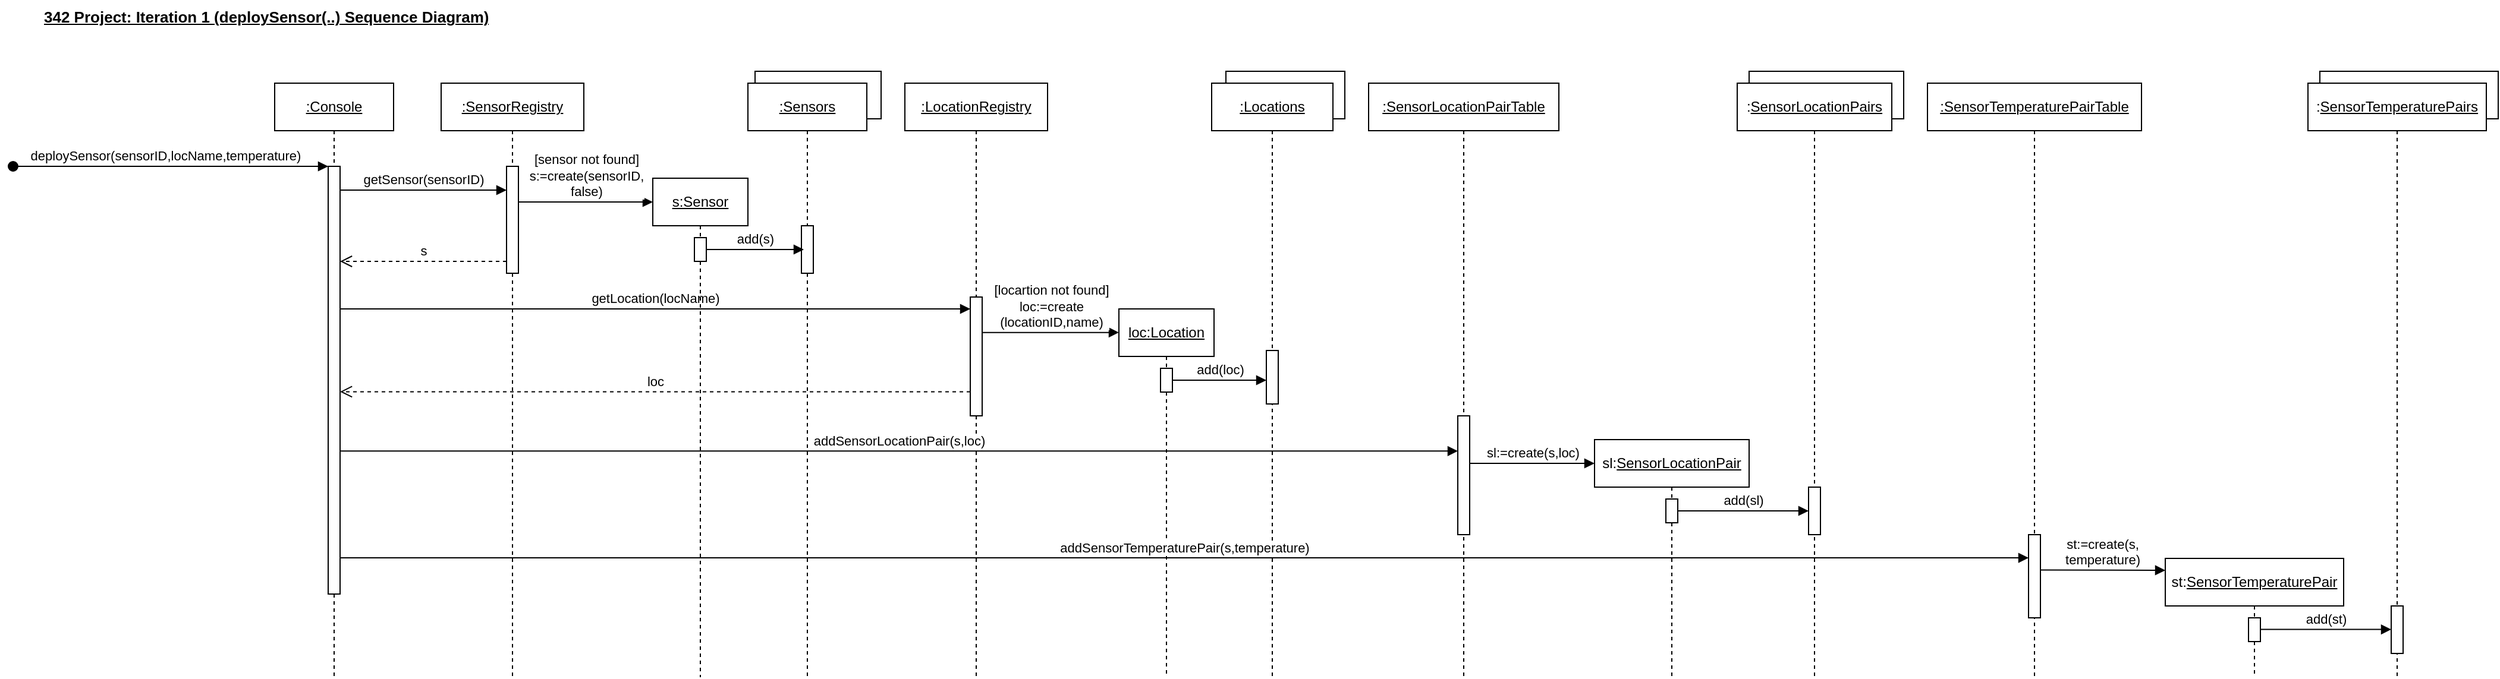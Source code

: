 <mxfile version="22.1.3" type="device">
  <diagram name="Page-1" id="cvkqyBP95A0krMY0RARE">
    <mxGraphModel dx="1576" dy="555" grid="1" gridSize="10" guides="1" tooltips="1" connect="1" arrows="1" fold="1" page="1" pageScale="1" pageWidth="4681" pageHeight="3300" math="0" shadow="0">
      <root>
        <mxCell id="0" />
        <mxCell id="1" parent="0" />
        <mxCell id="Tf-BHYjHI9F7qIFl5iAr-55" value="Object" style="html=1;whiteSpace=wrap;" vertex="1" parent="1">
          <mxGeometry x="1960" y="70" width="150" height="40" as="geometry" />
        </mxCell>
        <mxCell id="Tf-BHYjHI9F7qIFl5iAr-52" value="Object" style="html=1;whiteSpace=wrap;" vertex="1" parent="1">
          <mxGeometry x="1480" y="70" width="130" height="40" as="geometry" />
        </mxCell>
        <mxCell id="Tf-BHYjHI9F7qIFl5iAr-42" value="Object" style="html=1;whiteSpace=wrap;" vertex="1" parent="1">
          <mxGeometry x="1040" y="70" width="100" height="40" as="geometry" />
        </mxCell>
        <mxCell id="Tf-BHYjHI9F7qIFl5iAr-32" value="Object" style="html=1;whiteSpace=wrap;" vertex="1" parent="1">
          <mxGeometry x="644" y="70" width="106" height="40" as="geometry" />
        </mxCell>
        <mxCell id="Tf-BHYjHI9F7qIFl5iAr-1" value="&lt;u style=&quot;font-size: 13px;&quot;&gt;&lt;b style=&quot;font-size: 13px;&quot;&gt;342 Project: Iteration 1 (deploySensor(..) Sequence Diagram)&lt;/b&gt;&lt;/u&gt;" style="text;strokeColor=none;fillColor=none;align=left;verticalAlign=top;spacingLeft=4;spacingRight=4;overflow=hidden;rotatable=0;points=[[0,0.5],[1,0.5]];portConstraint=eastwest;whiteSpace=wrap;html=1;fontSize=13;" vertex="1" parent="1">
          <mxGeometry x="40" y="10" width="450" height="26" as="geometry" />
        </mxCell>
        <mxCell id="Tf-BHYjHI9F7qIFl5iAr-2" value="&lt;u&gt;:Console&lt;/u&gt;" style="shape=umlLifeline;perimeter=lifelinePerimeter;whiteSpace=wrap;html=1;container=0;dropTarget=0;collapsible=0;recursiveResize=0;outlineConnect=0;portConstraint=eastwest;newEdgeStyle={&quot;edgeStyle&quot;:&quot;elbowEdgeStyle&quot;,&quot;elbow&quot;:&quot;vertical&quot;,&quot;curved&quot;:0,&quot;rounded&quot;:0};" vertex="1" parent="1">
          <mxGeometry x="240" y="80" width="100" height="500" as="geometry" />
        </mxCell>
        <mxCell id="Tf-BHYjHI9F7qIFl5iAr-3" value="" style="html=1;points=[];perimeter=orthogonalPerimeter;outlineConnect=0;targetShapes=umlLifeline;portConstraint=eastwest;newEdgeStyle={&quot;edgeStyle&quot;:&quot;elbowEdgeStyle&quot;,&quot;elbow&quot;:&quot;vertical&quot;,&quot;curved&quot;:0,&quot;rounded&quot;:0};" vertex="1" parent="Tf-BHYjHI9F7qIFl5iAr-2">
          <mxGeometry x="45" y="70" width="10" height="360" as="geometry" />
        </mxCell>
        <mxCell id="Tf-BHYjHI9F7qIFl5iAr-4" value="deploySensor(sensorID,locName,temperature)" style="html=1;verticalAlign=bottom;startArrow=oval;endArrow=block;startSize=8;edgeStyle=elbowEdgeStyle;elbow=vertical;curved=0;rounded=0;" edge="1" parent="Tf-BHYjHI9F7qIFl5iAr-2" target="Tf-BHYjHI9F7qIFl5iAr-3">
          <mxGeometry x="-0.035" relative="1" as="geometry">
            <mxPoint x="-220" y="70" as="sourcePoint" />
            <Array as="points">
              <mxPoint x="-100" y="70" />
            </Array>
            <mxPoint as="offset" />
          </mxGeometry>
        </mxCell>
        <mxCell id="Tf-BHYjHI9F7qIFl5iAr-5" value="&lt;u&gt;:SensorRegistry&lt;/u&gt;" style="shape=umlLifeline;perimeter=lifelinePerimeter;whiteSpace=wrap;html=1;container=0;dropTarget=0;collapsible=0;recursiveResize=0;outlineConnect=0;portConstraint=eastwest;newEdgeStyle={&quot;edgeStyle&quot;:&quot;elbowEdgeStyle&quot;,&quot;elbow&quot;:&quot;vertical&quot;,&quot;curved&quot;:0,&quot;rounded&quot;:0};" vertex="1" parent="1">
          <mxGeometry x="380" y="80" width="120" height="500" as="geometry" />
        </mxCell>
        <mxCell id="Tf-BHYjHI9F7qIFl5iAr-6" value="" style="html=1;points=[];perimeter=orthogonalPerimeter;outlineConnect=0;targetShapes=umlLifeline;portConstraint=eastwest;newEdgeStyle={&quot;edgeStyle&quot;:&quot;elbowEdgeStyle&quot;,&quot;elbow&quot;:&quot;vertical&quot;,&quot;curved&quot;:0,&quot;rounded&quot;:0};" vertex="1" parent="Tf-BHYjHI9F7qIFl5iAr-5">
          <mxGeometry x="55" y="70" width="10" height="90" as="geometry" />
        </mxCell>
        <mxCell id="Tf-BHYjHI9F7qIFl5iAr-7" value="&lt;u&gt;:LocationRegistry&lt;/u&gt;" style="shape=umlLifeline;perimeter=lifelinePerimeter;whiteSpace=wrap;html=1;container=0;dropTarget=0;collapsible=0;recursiveResize=0;outlineConnect=0;portConstraint=eastwest;newEdgeStyle={&quot;edgeStyle&quot;:&quot;elbowEdgeStyle&quot;,&quot;elbow&quot;:&quot;vertical&quot;,&quot;curved&quot;:0,&quot;rounded&quot;:0};" vertex="1" parent="1">
          <mxGeometry x="770" y="80" width="120" height="500" as="geometry" />
        </mxCell>
        <mxCell id="Tf-BHYjHI9F7qIFl5iAr-8" value="" style="html=1;points=[];perimeter=orthogonalPerimeter;outlineConnect=0;targetShapes=umlLifeline;portConstraint=eastwest;newEdgeStyle={&quot;edgeStyle&quot;:&quot;elbowEdgeStyle&quot;,&quot;elbow&quot;:&quot;vertical&quot;,&quot;curved&quot;:0,&quot;rounded&quot;:0};" vertex="1" parent="Tf-BHYjHI9F7qIFl5iAr-7">
          <mxGeometry x="55" y="180" width="10" height="100" as="geometry" />
        </mxCell>
        <mxCell id="Tf-BHYjHI9F7qIFl5iAr-9" value="&lt;u style=&quot;border-color: var(--border-color);&quot;&gt;:SensorLocationPairTable&lt;/u&gt;" style="shape=umlLifeline;perimeter=lifelinePerimeter;whiteSpace=wrap;html=1;container=0;dropTarget=0;collapsible=0;recursiveResize=0;outlineConnect=0;portConstraint=eastwest;newEdgeStyle={&quot;edgeStyle&quot;:&quot;elbowEdgeStyle&quot;,&quot;elbow&quot;:&quot;vertical&quot;,&quot;curved&quot;:0,&quot;rounded&quot;:0};" vertex="1" parent="1">
          <mxGeometry x="1160" y="80" width="160" height="500" as="geometry" />
        </mxCell>
        <mxCell id="Tf-BHYjHI9F7qIFl5iAr-10" value="" style="html=1;points=[];perimeter=orthogonalPerimeter;outlineConnect=0;targetShapes=umlLifeline;portConstraint=eastwest;newEdgeStyle={&quot;edgeStyle&quot;:&quot;elbowEdgeStyle&quot;,&quot;elbow&quot;:&quot;vertical&quot;,&quot;curved&quot;:0,&quot;rounded&quot;:0};" vertex="1" parent="Tf-BHYjHI9F7qIFl5iAr-9">
          <mxGeometry x="75" y="280" width="10" height="100" as="geometry" />
        </mxCell>
        <mxCell id="Tf-BHYjHI9F7qIFl5iAr-11" value="addSensorLocationPair(s,loc)" style="html=1;verticalAlign=bottom;endArrow=block;curved=0;rounded=0;" edge="1" parent="1" target="Tf-BHYjHI9F7qIFl5iAr-10">
          <mxGeometry width="80" relative="1" as="geometry">
            <mxPoint x="295" y="389.66" as="sourcePoint" />
            <mxPoint x="1015" y="389.66" as="targetPoint" />
          </mxGeometry>
        </mxCell>
        <mxCell id="Tf-BHYjHI9F7qIFl5iAr-19" value="getSensor(sensorID)" style="html=1;verticalAlign=bottom;endArrow=block;curved=0;rounded=0;" edge="1" parent="1">
          <mxGeometry width="80" relative="1" as="geometry">
            <mxPoint x="295" y="170" as="sourcePoint" />
            <mxPoint x="435" y="170" as="targetPoint" />
          </mxGeometry>
        </mxCell>
        <mxCell id="Tf-BHYjHI9F7qIFl5iAr-20" value="s" style="html=1;verticalAlign=bottom;endArrow=open;dashed=1;endSize=8;curved=0;rounded=0;" edge="1" parent="1">
          <mxGeometry relative="1" as="geometry">
            <mxPoint x="435" y="230" as="sourcePoint" />
            <mxPoint x="295" y="230" as="targetPoint" />
          </mxGeometry>
        </mxCell>
        <mxCell id="Tf-BHYjHI9F7qIFl5iAr-21" value="getLocation(locName)" style="html=1;verticalAlign=bottom;endArrow=block;curved=0;rounded=0;" edge="1" parent="1" target="Tf-BHYjHI9F7qIFl5iAr-8">
          <mxGeometry width="80" relative="1" as="geometry">
            <mxPoint x="295.0" y="270" as="sourcePoint" />
            <mxPoint x="820" y="270" as="targetPoint" />
          </mxGeometry>
        </mxCell>
        <mxCell id="Tf-BHYjHI9F7qIFl5iAr-22" value="loc" style="html=1;verticalAlign=bottom;endArrow=open;dashed=1;endSize=8;curved=0;rounded=0;" edge="1" parent="1" source="Tf-BHYjHI9F7qIFl5iAr-8">
          <mxGeometry relative="1" as="geometry">
            <mxPoint x="810" y="340" as="sourcePoint" />
            <mxPoint x="295" y="339.71" as="targetPoint" />
          </mxGeometry>
        </mxCell>
        <mxCell id="Tf-BHYjHI9F7qIFl5iAr-24" value="sl:&lt;u style=&quot;border-color: var(--border-color);&quot;&gt;SensorLocationPair&lt;/u&gt;" style="shape=umlLifeline;perimeter=lifelinePerimeter;whiteSpace=wrap;html=1;container=1;dropTarget=0;collapsible=0;recursiveResize=0;outlineConnect=0;portConstraint=eastwest;newEdgeStyle={&quot;curved&quot;:0,&quot;rounded&quot;:0};" vertex="1" parent="1">
          <mxGeometry x="1350" y="380" width="130" height="200" as="geometry" />
        </mxCell>
        <mxCell id="Tf-BHYjHI9F7qIFl5iAr-48" value="" style="html=1;points=[];perimeter=orthogonalPerimeter;outlineConnect=0;targetShapes=umlLifeline;portConstraint=eastwest;newEdgeStyle={&quot;edgeStyle&quot;:&quot;elbowEdgeStyle&quot;,&quot;elbow&quot;:&quot;vertical&quot;,&quot;curved&quot;:0,&quot;rounded&quot;:0};" vertex="1" parent="Tf-BHYjHI9F7qIFl5iAr-24">
          <mxGeometry x="60" y="50" width="10" height="20" as="geometry" />
        </mxCell>
        <mxCell id="Tf-BHYjHI9F7qIFl5iAr-25" value="st:&lt;u style=&quot;border-color: var(--border-color);&quot;&gt;SensorTemperaturePair&lt;/u&gt;" style="shape=umlLifeline;perimeter=lifelinePerimeter;whiteSpace=wrap;html=1;container=1;dropTarget=0;collapsible=0;recursiveResize=0;outlineConnect=0;portConstraint=eastwest;newEdgeStyle={&quot;curved&quot;:0,&quot;rounded&quot;:0};" vertex="1" parent="1">
          <mxGeometry x="1830" y="480" width="150" height="100" as="geometry" />
        </mxCell>
        <mxCell id="Tf-BHYjHI9F7qIFl5iAr-57" value="" style="html=1;points=[];perimeter=orthogonalPerimeter;outlineConnect=0;targetShapes=umlLifeline;portConstraint=eastwest;newEdgeStyle={&quot;edgeStyle&quot;:&quot;elbowEdgeStyle&quot;,&quot;elbow&quot;:&quot;vertical&quot;,&quot;curved&quot;:0,&quot;rounded&quot;:0};" vertex="1" parent="Tf-BHYjHI9F7qIFl5iAr-25">
          <mxGeometry x="70" y="50" width="10" height="20" as="geometry" />
        </mxCell>
        <mxCell id="Tf-BHYjHI9F7qIFl5iAr-30" value="&lt;u&gt;:Sensors&lt;/u&gt;" style="shape=umlLifeline;perimeter=lifelinePerimeter;whiteSpace=wrap;html=1;container=0;dropTarget=0;collapsible=0;recursiveResize=0;outlineConnect=0;portConstraint=eastwest;newEdgeStyle={&quot;edgeStyle&quot;:&quot;elbowEdgeStyle&quot;,&quot;elbow&quot;:&quot;vertical&quot;,&quot;curved&quot;:0,&quot;rounded&quot;:0};" vertex="1" parent="1">
          <mxGeometry x="638" y="80" width="100" height="500" as="geometry" />
        </mxCell>
        <mxCell id="Tf-BHYjHI9F7qIFl5iAr-31" value="" style="html=1;points=[];perimeter=orthogonalPerimeter;outlineConnect=0;targetShapes=umlLifeline;portConstraint=eastwest;newEdgeStyle={&quot;edgeStyle&quot;:&quot;elbowEdgeStyle&quot;,&quot;elbow&quot;:&quot;vertical&quot;,&quot;curved&quot;:0,&quot;rounded&quot;:0};" vertex="1" parent="Tf-BHYjHI9F7qIFl5iAr-30">
          <mxGeometry x="45" y="120" width="10" height="40" as="geometry" />
        </mxCell>
        <mxCell id="Tf-BHYjHI9F7qIFl5iAr-33" value="&lt;u&gt;s:Sensor&lt;/u&gt;" style="shape=umlLifeline;perimeter=lifelinePerimeter;whiteSpace=wrap;html=1;container=0;dropTarget=0;collapsible=0;recursiveResize=0;outlineConnect=0;portConstraint=eastwest;newEdgeStyle={&quot;edgeStyle&quot;:&quot;elbowEdgeStyle&quot;,&quot;elbow&quot;:&quot;vertical&quot;,&quot;curved&quot;:0,&quot;rounded&quot;:0};" vertex="1" parent="1">
          <mxGeometry x="558" y="160" width="80" height="420" as="geometry" />
        </mxCell>
        <mxCell id="Tf-BHYjHI9F7qIFl5iAr-34" value="" style="html=1;points=[];perimeter=orthogonalPerimeter;outlineConnect=0;targetShapes=umlLifeline;portConstraint=eastwest;newEdgeStyle={&quot;edgeStyle&quot;:&quot;elbowEdgeStyle&quot;,&quot;elbow&quot;:&quot;vertical&quot;,&quot;curved&quot;:0,&quot;rounded&quot;:0};" vertex="1" parent="Tf-BHYjHI9F7qIFl5iAr-33">
          <mxGeometry x="35" y="50" width="10" height="20" as="geometry" />
        </mxCell>
        <mxCell id="Tf-BHYjHI9F7qIFl5iAr-35" value="[sensor not found]&lt;br&gt;s:=create(sensorID,&lt;br&gt;false)" style="html=1;verticalAlign=bottom;endArrow=block;curved=0;rounded=0;" edge="1" parent="1">
          <mxGeometry width="80" relative="1" as="geometry">
            <mxPoint x="445" y="180" as="sourcePoint" />
            <mxPoint x="558" y="180" as="targetPoint" />
          </mxGeometry>
        </mxCell>
        <mxCell id="Tf-BHYjHI9F7qIFl5iAr-36" value="add(s)" style="html=1;verticalAlign=bottom;endArrow=block;curved=0;rounded=0;" edge="1" parent="1">
          <mxGeometry width="80" relative="1" as="geometry">
            <mxPoint x="603" y="220" as="sourcePoint" />
            <mxPoint x="685" y="220" as="targetPoint" />
          </mxGeometry>
        </mxCell>
        <mxCell id="Tf-BHYjHI9F7qIFl5iAr-37" value="&lt;u&gt;loc:Location&lt;/u&gt;" style="shape=umlLifeline;perimeter=lifelinePerimeter;whiteSpace=wrap;html=1;container=0;dropTarget=0;collapsible=0;recursiveResize=0;outlineConnect=0;portConstraint=eastwest;newEdgeStyle={&quot;edgeStyle&quot;:&quot;elbowEdgeStyle&quot;,&quot;elbow&quot;:&quot;vertical&quot;,&quot;curved&quot;:0,&quot;rounded&quot;:0};" vertex="1" parent="1">
          <mxGeometry x="950" y="270" width="80" height="310" as="geometry" />
        </mxCell>
        <mxCell id="Tf-BHYjHI9F7qIFl5iAr-38" value="" style="html=1;points=[];perimeter=orthogonalPerimeter;outlineConnect=0;targetShapes=umlLifeline;portConstraint=eastwest;newEdgeStyle={&quot;edgeStyle&quot;:&quot;elbowEdgeStyle&quot;,&quot;elbow&quot;:&quot;vertical&quot;,&quot;curved&quot;:0,&quot;rounded&quot;:0};" vertex="1" parent="Tf-BHYjHI9F7qIFl5iAr-37">
          <mxGeometry x="35" y="50" width="10" height="20" as="geometry" />
        </mxCell>
        <mxCell id="Tf-BHYjHI9F7qIFl5iAr-39" value="[locartion not found]&lt;br&gt;loc:=create&lt;br&gt;(locationID,name)" style="html=1;verticalAlign=bottom;endArrow=block;curved=0;rounded=0;" edge="1" parent="1" source="Tf-BHYjHI9F7qIFl5iAr-8">
          <mxGeometry width="80" relative="1" as="geometry">
            <mxPoint x="855" y="289.84" as="sourcePoint" />
            <mxPoint x="950" y="289.84" as="targetPoint" />
          </mxGeometry>
        </mxCell>
        <mxCell id="Tf-BHYjHI9F7qIFl5iAr-40" value="&lt;u&gt;:Locations&lt;br&gt;&lt;/u&gt;" style="shape=umlLifeline;perimeter=lifelinePerimeter;whiteSpace=wrap;html=1;container=0;dropTarget=0;collapsible=0;recursiveResize=0;outlineConnect=0;portConstraint=eastwest;newEdgeStyle={&quot;edgeStyle&quot;:&quot;elbowEdgeStyle&quot;,&quot;elbow&quot;:&quot;vertical&quot;,&quot;curved&quot;:0,&quot;rounded&quot;:0};" vertex="1" parent="1">
          <mxGeometry x="1028" y="80" width="102" height="500" as="geometry" />
        </mxCell>
        <mxCell id="Tf-BHYjHI9F7qIFl5iAr-41" value="" style="html=1;points=[];perimeter=orthogonalPerimeter;outlineConnect=0;targetShapes=umlLifeline;portConstraint=eastwest;newEdgeStyle={&quot;edgeStyle&quot;:&quot;elbowEdgeStyle&quot;,&quot;elbow&quot;:&quot;vertical&quot;,&quot;curved&quot;:0,&quot;rounded&quot;:0};" vertex="1" parent="Tf-BHYjHI9F7qIFl5iAr-40">
          <mxGeometry x="46" y="225" width="10" height="45" as="geometry" />
        </mxCell>
        <mxCell id="Tf-BHYjHI9F7qIFl5iAr-43" value="add(loc)" style="html=1;verticalAlign=bottom;endArrow=block;curved=0;rounded=0;" edge="1" parent="1" source="Tf-BHYjHI9F7qIFl5iAr-38" target="Tf-BHYjHI9F7qIFl5iAr-41">
          <mxGeometry width="80" relative="1" as="geometry">
            <mxPoint x="1010" y="330" as="sourcePoint" />
            <mxPoint x="1072" y="330" as="targetPoint" />
          </mxGeometry>
        </mxCell>
        <mxCell id="Tf-BHYjHI9F7qIFl5iAr-44" value="addSensorTemperaturePair(s,temperature)" style="html=1;verticalAlign=bottom;endArrow=block;curved=0;rounded=0;" edge="1" parent="1" target="Tf-BHYjHI9F7qIFl5iAr-46">
          <mxGeometry width="80" relative="1" as="geometry">
            <mxPoint x="295" y="479.52" as="sourcePoint" />
            <mxPoint x="1725" y="479.52" as="targetPoint" />
          </mxGeometry>
        </mxCell>
        <mxCell id="Tf-BHYjHI9F7qIFl5iAr-45" value="&lt;u style=&quot;border-color: var(--border-color);&quot;&gt;:SensorTemperaturePairTable&lt;/u&gt;" style="shape=umlLifeline;perimeter=lifelinePerimeter;whiteSpace=wrap;html=1;container=0;dropTarget=0;collapsible=0;recursiveResize=0;outlineConnect=0;portConstraint=eastwest;newEdgeStyle={&quot;edgeStyle&quot;:&quot;elbowEdgeStyle&quot;,&quot;elbow&quot;:&quot;vertical&quot;,&quot;curved&quot;:0,&quot;rounded&quot;:0};" vertex="1" parent="1">
          <mxGeometry x="1630" y="80" width="180" height="500" as="geometry" />
        </mxCell>
        <mxCell id="Tf-BHYjHI9F7qIFl5iAr-46" value="" style="html=1;points=[];perimeter=orthogonalPerimeter;outlineConnect=0;targetShapes=umlLifeline;portConstraint=eastwest;newEdgeStyle={&quot;edgeStyle&quot;:&quot;elbowEdgeStyle&quot;,&quot;elbow&quot;:&quot;vertical&quot;,&quot;curved&quot;:0,&quot;rounded&quot;:0};" vertex="1" parent="Tf-BHYjHI9F7qIFl5iAr-45">
          <mxGeometry x="85" y="380" width="10" height="70" as="geometry" />
        </mxCell>
        <mxCell id="Tf-BHYjHI9F7qIFl5iAr-47" value="sl:=create(s,loc)" style="html=1;verticalAlign=bottom;endArrow=block;curved=0;rounded=0;" edge="1" parent="1" source="Tf-BHYjHI9F7qIFl5iAr-10">
          <mxGeometry width="80" relative="1" as="geometry">
            <mxPoint x="1255" y="400.16" as="sourcePoint" />
            <mxPoint x="1350" y="400" as="targetPoint" />
          </mxGeometry>
        </mxCell>
        <mxCell id="Tf-BHYjHI9F7qIFl5iAr-49" value=":&lt;u style=&quot;border-color: var(--border-color);&quot;&gt;SensorLocationPairs&lt;/u&gt;" style="shape=umlLifeline;perimeter=lifelinePerimeter;whiteSpace=wrap;html=1;container=1;dropTarget=0;collapsible=0;recursiveResize=0;outlineConnect=0;portConstraint=eastwest;newEdgeStyle={&quot;curved&quot;:0,&quot;rounded&quot;:0};" vertex="1" parent="1">
          <mxGeometry x="1470" y="80" width="130" height="500" as="geometry" />
        </mxCell>
        <mxCell id="Tf-BHYjHI9F7qIFl5iAr-50" value="" style="html=1;points=[];perimeter=orthogonalPerimeter;outlineConnect=0;targetShapes=umlLifeline;portConstraint=eastwest;newEdgeStyle={&quot;edgeStyle&quot;:&quot;elbowEdgeStyle&quot;,&quot;elbow&quot;:&quot;vertical&quot;,&quot;curved&quot;:0,&quot;rounded&quot;:0};" vertex="1" parent="Tf-BHYjHI9F7qIFl5iAr-49">
          <mxGeometry x="60" y="340" width="10" height="40" as="geometry" />
        </mxCell>
        <mxCell id="Tf-BHYjHI9F7qIFl5iAr-51" value="add(sl)" style="html=1;verticalAlign=bottom;endArrow=block;curved=0;rounded=0;" edge="1" parent="1">
          <mxGeometry width="80" relative="1" as="geometry">
            <mxPoint x="1420" y="440" as="sourcePoint" />
            <mxPoint x="1530" y="440" as="targetPoint" />
          </mxGeometry>
        </mxCell>
        <mxCell id="Tf-BHYjHI9F7qIFl5iAr-53" value=":&lt;u style=&quot;border-color: var(--border-color);&quot;&gt;SensorTemperaturePairs&lt;/u&gt;" style="shape=umlLifeline;perimeter=lifelinePerimeter;whiteSpace=wrap;html=1;container=1;dropTarget=0;collapsible=0;recursiveResize=0;outlineConnect=0;portConstraint=eastwest;newEdgeStyle={&quot;curved&quot;:0,&quot;rounded&quot;:0};" vertex="1" parent="1">
          <mxGeometry x="1950" y="80" width="150" height="500" as="geometry" />
        </mxCell>
        <mxCell id="Tf-BHYjHI9F7qIFl5iAr-54" value="" style="html=1;points=[];perimeter=orthogonalPerimeter;outlineConnect=0;targetShapes=umlLifeline;portConstraint=eastwest;newEdgeStyle={&quot;edgeStyle&quot;:&quot;elbowEdgeStyle&quot;,&quot;elbow&quot;:&quot;vertical&quot;,&quot;curved&quot;:0,&quot;rounded&quot;:0};" vertex="1" parent="Tf-BHYjHI9F7qIFl5iAr-53">
          <mxGeometry x="70" y="440" width="10" height="40" as="geometry" />
        </mxCell>
        <mxCell id="Tf-BHYjHI9F7qIFl5iAr-56" value="st:=create(s,&lt;br&gt;temperature)" style="html=1;verticalAlign=bottom;endArrow=block;curved=0;rounded=0;" edge="1" parent="1">
          <mxGeometry width="80" relative="1" as="geometry">
            <mxPoint x="1725" y="489.77" as="sourcePoint" />
            <mxPoint x="1830" y="490" as="targetPoint" />
          </mxGeometry>
        </mxCell>
        <mxCell id="Tf-BHYjHI9F7qIFl5iAr-58" value="add(st)" style="html=1;verticalAlign=bottom;endArrow=block;curved=0;rounded=0;" edge="1" parent="1">
          <mxGeometry width="80" relative="1" as="geometry">
            <mxPoint x="1910" y="539.77" as="sourcePoint" />
            <mxPoint x="2020" y="539.77" as="targetPoint" />
          </mxGeometry>
        </mxCell>
      </root>
    </mxGraphModel>
  </diagram>
</mxfile>
